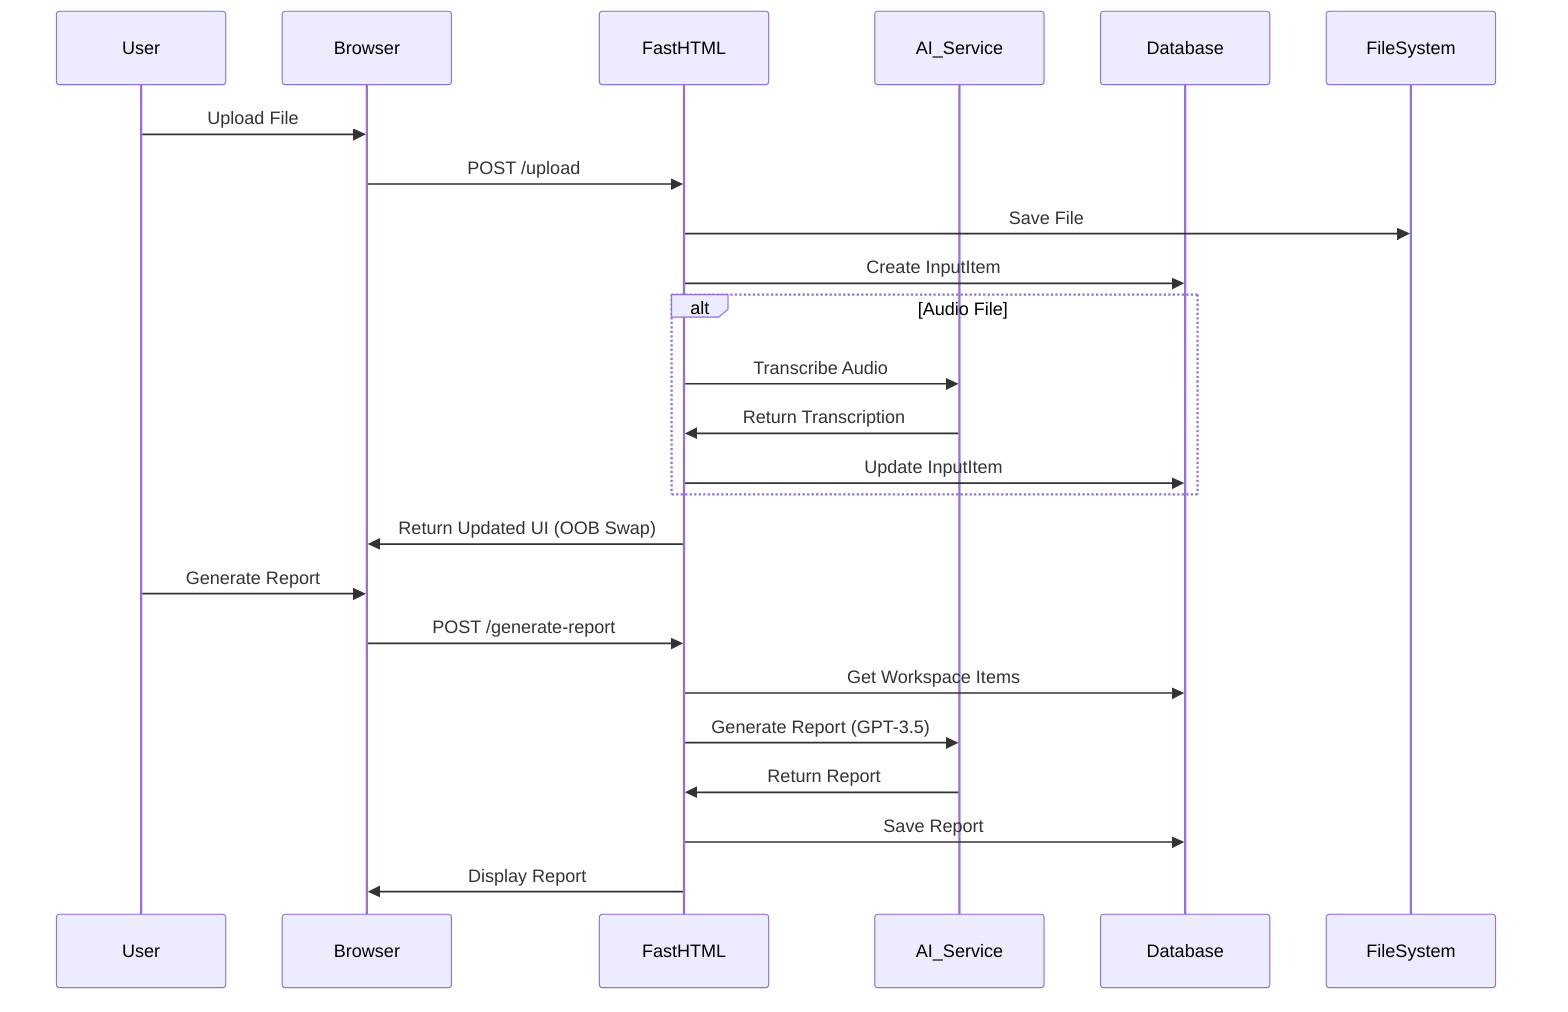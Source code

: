 sequenceDiagram
    participant User
    participant Browser
    participant FastHTML
    participant AI_Service
    participant Database
    participant FileSystem
    
    User->>Browser: Upload File
    Browser->>FastHTML: POST /upload
    FastHTML->>FileSystem: Save File
    FastHTML->>Database: Create InputItem
    
    alt Audio File
        FastHTML->>AI_Service: Transcribe Audio
        AI_Service->>FastHTML: Return Transcription
        FastHTML->>Database: Update InputItem
    end
    
    FastHTML->>Browser: Return Updated UI (OOB Swap)
    
    User->>Browser: Generate Report
    Browser->>FastHTML: POST /generate-report
    FastHTML->>Database: Get Workspace Items
    FastHTML->>AI_Service: Generate Report (GPT-3.5)
    AI_Service->>FastHTML: Return Report
    FastHTML->>Database: Save Report
    FastHTML->>Browser: Display Report